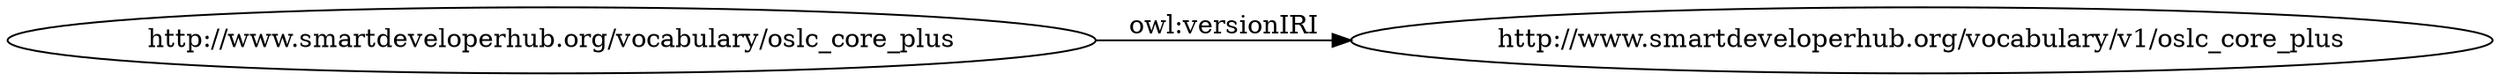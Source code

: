 digraph ar2dtool_diagram { 
rankdir=LR;
size="1501"
	"http://www.smartdeveloperhub.org/vocabulary/oslc_core_plus" -> "http://www.smartdeveloperhub.org/vocabulary/v1/oslc_core_plus" [ label = "owl:versionIRI" ];

}
